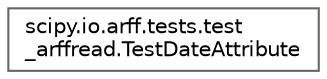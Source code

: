 digraph "Graphical Class Hierarchy"
{
 // LATEX_PDF_SIZE
  bgcolor="transparent";
  edge [fontname=Helvetica,fontsize=10,labelfontname=Helvetica,labelfontsize=10];
  node [fontname=Helvetica,fontsize=10,shape=box,height=0.2,width=0.4];
  rankdir="LR";
  Node0 [id="Node000000",label="scipy.io.arff.tests.test\l_arffread.TestDateAttribute",height=0.2,width=0.4,color="grey40", fillcolor="white", style="filled",URL="$da/d81/classscipy_1_1io_1_1arff_1_1tests_1_1test__arffread_1_1TestDateAttribute.html",tooltip=" "];
}
